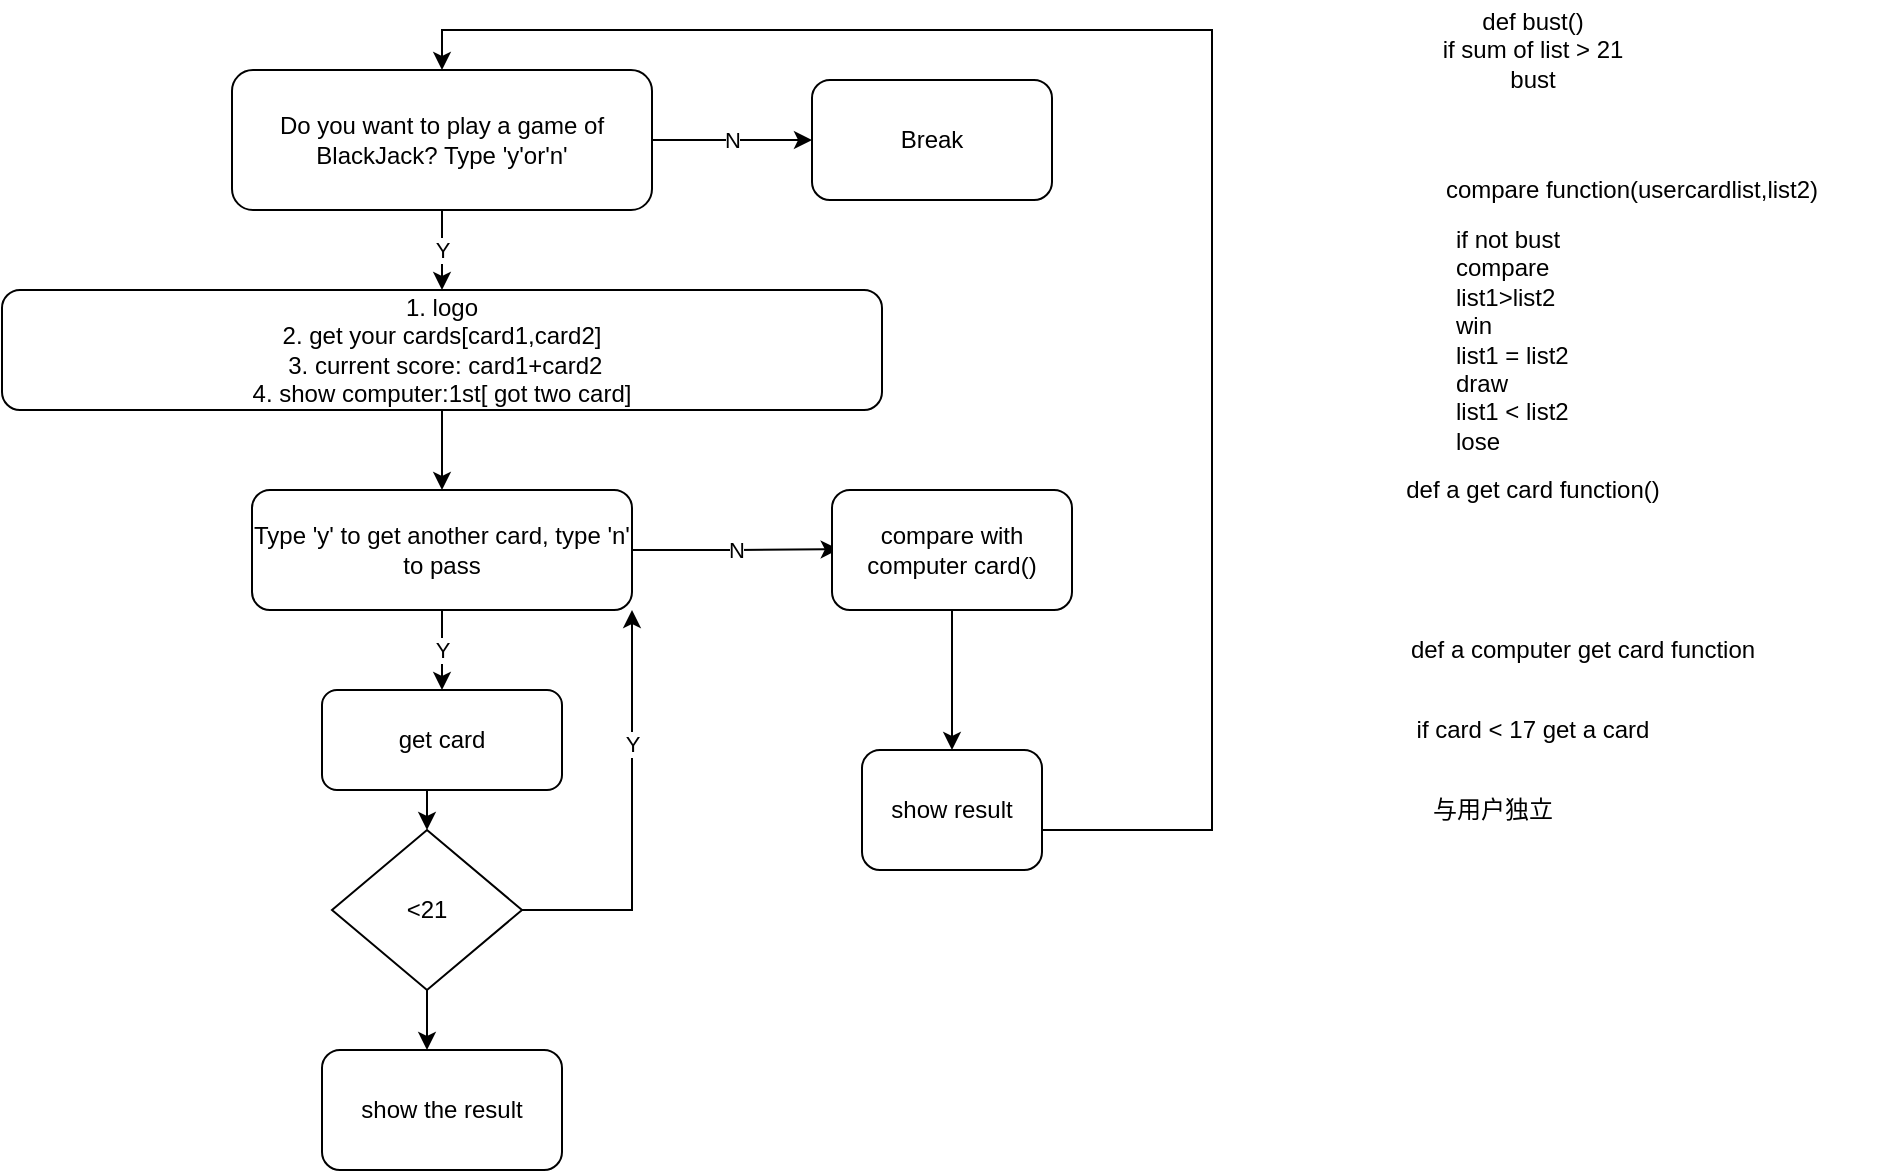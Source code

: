 <mxfile version="15.7.3" type="device"><diagram id="Cj_HbBLRH705CxUrPNhd" name="第 1 页"><mxGraphModel dx="1351" dy="1000" grid="1" gridSize="10" guides="1" tooltips="1" connect="1" arrows="1" fold="1" page="1" pageScale="1" pageWidth="3300" pageHeight="2339" math="0" shadow="0"><root><mxCell id="0"/><mxCell id="1" parent="0"/><mxCell id="voZ-dfzVjQHaZcjap3va-5" value="Y" style="edgeStyle=orthogonalEdgeStyle;rounded=0;orthogonalLoop=1;jettySize=auto;html=1;exitX=0.5;exitY=1;exitDx=0;exitDy=0;entryX=0.5;entryY=0;entryDx=0;entryDy=0;" edge="1" parent="1" source="voZ-dfzVjQHaZcjap3va-1" target="voZ-dfzVjQHaZcjap3va-8"><mxGeometry relative="1" as="geometry"><mxPoint x="495" y="200" as="targetPoint"/></mxGeometry></mxCell><mxCell id="voZ-dfzVjQHaZcjap3va-6" value="N" style="edgeStyle=orthogonalEdgeStyle;rounded=0;orthogonalLoop=1;jettySize=auto;html=1;exitX=1;exitY=0.5;exitDx=0;exitDy=0;entryX=0;entryY=0.5;entryDx=0;entryDy=0;" edge="1" parent="1" source="voZ-dfzVjQHaZcjap3va-1" target="voZ-dfzVjQHaZcjap3va-7"><mxGeometry relative="1" as="geometry"><mxPoint x="690" y="85" as="targetPoint"/></mxGeometry></mxCell><mxCell id="voZ-dfzVjQHaZcjap3va-1" value="Do you want to play a game of BlackJack? Type 'y'or'n'" style="rounded=1;whiteSpace=wrap;html=1;" vertex="1" parent="1"><mxGeometry x="390" y="50" width="210" height="70" as="geometry"/></mxCell><mxCell id="voZ-dfzVjQHaZcjap3va-7" value="Break" style="rounded=1;whiteSpace=wrap;html=1;" vertex="1" parent="1"><mxGeometry x="680" y="55" width="120" height="60" as="geometry"/></mxCell><mxCell id="voZ-dfzVjQHaZcjap3va-10" style="edgeStyle=orthogonalEdgeStyle;rounded=0;orthogonalLoop=1;jettySize=auto;html=1;exitX=0.5;exitY=1;exitDx=0;exitDy=0;entryX=0.5;entryY=0;entryDx=0;entryDy=0;" edge="1" parent="1" source="voZ-dfzVjQHaZcjap3va-8" target="voZ-dfzVjQHaZcjap3va-9"><mxGeometry relative="1" as="geometry"/></mxCell><mxCell id="voZ-dfzVjQHaZcjap3va-8" value="1. logo&lt;br&gt;2. get your cards[card1,card2]&lt;br&gt;&amp;nbsp;3. current score: card1+card2&lt;br&gt;4. show computer:1st[ got two card]" style="rounded=1;whiteSpace=wrap;html=1;" vertex="1" parent="1"><mxGeometry x="275" y="160" width="440" height="60" as="geometry"/></mxCell><mxCell id="voZ-dfzVjQHaZcjap3va-11" value="N" style="edgeStyle=orthogonalEdgeStyle;rounded=0;orthogonalLoop=1;jettySize=auto;html=1;exitX=1;exitY=0.5;exitDx=0;exitDy=0;entryX=0.014;entryY=0.496;entryDx=0;entryDy=0;entryPerimeter=0;" edge="1" parent="1" source="voZ-dfzVjQHaZcjap3va-9"><mxGeometry relative="1" as="geometry"><mxPoint x="693.36" y="289.64" as="targetPoint"/></mxGeometry></mxCell><mxCell id="voZ-dfzVjQHaZcjap3va-24" value="Y" style="edgeStyle=orthogonalEdgeStyle;rounded=0;orthogonalLoop=1;jettySize=auto;html=1;exitX=0.5;exitY=1;exitDx=0;exitDy=0;entryX=0.5;entryY=0;entryDx=0;entryDy=0;" edge="1" parent="1" source="voZ-dfzVjQHaZcjap3va-9" target="voZ-dfzVjQHaZcjap3va-25"><mxGeometry relative="1" as="geometry"><mxPoint x="495.333" y="350" as="targetPoint"/></mxGeometry></mxCell><mxCell id="voZ-dfzVjQHaZcjap3va-9" value="Type 'y' to get another card, type 'n' to pass" style="rounded=1;whiteSpace=wrap;html=1;" vertex="1" parent="1"><mxGeometry x="400" y="260" width="190" height="60" as="geometry"/></mxCell><mxCell id="voZ-dfzVjQHaZcjap3va-16" value="compare function(usercardlist,list2)" style="text;html=1;strokeColor=none;fillColor=none;align=center;verticalAlign=middle;whiteSpace=wrap;rounded=0;" vertex="1" parent="1"><mxGeometry x="960" y="90" width="260" height="40" as="geometry"/></mxCell><mxCell id="voZ-dfzVjQHaZcjap3va-17" value="if not bust&lt;br&gt;compare &lt;br&gt;list1&amp;gt;list2&lt;br&gt;win&lt;br&gt;list1 = list2&lt;br&gt;draw&lt;br&gt;list1 &amp;lt; list2&lt;br&gt;lose" style="text;html=1;strokeColor=none;fillColor=none;align=left;verticalAlign=middle;whiteSpace=wrap;rounded=0;" vertex="1" parent="1"><mxGeometry x="1000" y="130" width="70" height="110" as="geometry"/></mxCell><mxCell id="voZ-dfzVjQHaZcjap3va-18" value="def bust()&lt;br&gt;if sum of list &amp;gt; 21&lt;br&gt;bust" style="text;html=1;align=center;verticalAlign=middle;resizable=0;points=[];autosize=1;strokeColor=none;fillColor=none;" vertex="1" parent="1"><mxGeometry x="985" y="15" width="110" height="50" as="geometry"/></mxCell><mxCell id="voZ-dfzVjQHaZcjap3va-20" style="edgeStyle=orthogonalEdgeStyle;rounded=0;orthogonalLoop=1;jettySize=auto;html=1;exitX=0.5;exitY=1;exitDx=0;exitDy=0;entryX=0.5;entryY=0;entryDx=0;entryDy=0;" edge="1" parent="1" source="voZ-dfzVjQHaZcjap3va-19" target="voZ-dfzVjQHaZcjap3va-21"><mxGeometry relative="1" as="geometry"><mxPoint x="750.333" y="400" as="targetPoint"/></mxGeometry></mxCell><mxCell id="voZ-dfzVjQHaZcjap3va-19" value="&lt;span&gt;compare with computer card()&lt;/span&gt;" style="rounded=1;whiteSpace=wrap;html=1;align=center;" vertex="1" parent="1"><mxGeometry x="690" y="260" width="120" height="60" as="geometry"/></mxCell><mxCell id="voZ-dfzVjQHaZcjap3va-22" style="edgeStyle=orthogonalEdgeStyle;rounded=0;orthogonalLoop=1;jettySize=auto;html=1;exitX=1;exitY=0.5;exitDx=0;exitDy=0;entryX=0.5;entryY=0;entryDx=0;entryDy=0;" edge="1" parent="1" source="voZ-dfzVjQHaZcjap3va-21" target="voZ-dfzVjQHaZcjap3va-1"><mxGeometry relative="1" as="geometry"><mxPoint x="780" y="40" as="targetPoint"/><Array as="points"><mxPoint x="880" y="430"/><mxPoint x="880" y="30"/><mxPoint x="495" y="30"/></Array></mxGeometry></mxCell><mxCell id="voZ-dfzVjQHaZcjap3va-21" value="show result" style="rounded=1;whiteSpace=wrap;html=1;align=center;" vertex="1" parent="1"><mxGeometry x="705" y="390" width="90" height="60" as="geometry"/></mxCell><mxCell id="voZ-dfzVjQHaZcjap3va-23" value="def a get card function()&lt;br&gt;" style="text;html=1;align=center;verticalAlign=middle;resizable=0;points=[];autosize=1;strokeColor=none;fillColor=none;" vertex="1" parent="1"><mxGeometry x="970" y="250" width="140" height="20" as="geometry"/></mxCell><mxCell id="voZ-dfzVjQHaZcjap3va-26" style="edgeStyle=orthogonalEdgeStyle;rounded=0;orthogonalLoop=1;jettySize=auto;html=1;exitX=0.5;exitY=1;exitDx=0;exitDy=0;entryX=0.5;entryY=0;entryDx=0;entryDy=0;" edge="1" parent="1" source="voZ-dfzVjQHaZcjap3va-25" target="voZ-dfzVjQHaZcjap3va-27"><mxGeometry relative="1" as="geometry"><mxPoint x="495" y="450" as="targetPoint"/></mxGeometry></mxCell><mxCell id="voZ-dfzVjQHaZcjap3va-25" value="get card" style="rounded=1;whiteSpace=wrap;html=1;align=center;" vertex="1" parent="1"><mxGeometry x="435" y="360" width="120" height="50" as="geometry"/></mxCell><mxCell id="voZ-dfzVjQHaZcjap3va-28" style="edgeStyle=orthogonalEdgeStyle;rounded=0;orthogonalLoop=1;jettySize=auto;html=1;exitX=1;exitY=0.5;exitDx=0;exitDy=0;entryX=1;entryY=1;entryDx=0;entryDy=0;" edge="1" parent="1" source="voZ-dfzVjQHaZcjap3va-27" target="voZ-dfzVjQHaZcjap3va-9"><mxGeometry relative="1" as="geometry"/></mxCell><mxCell id="voZ-dfzVjQHaZcjap3va-30" value="Y" style="edgeLabel;html=1;align=center;verticalAlign=middle;resizable=0;points=[];" vertex="1" connectable="0" parent="voZ-dfzVjQHaZcjap3va-28"><mxGeometry x="0.346" relative="1" as="geometry"><mxPoint as="offset"/></mxGeometry></mxCell><mxCell id="voZ-dfzVjQHaZcjap3va-36" style="edgeStyle=orthogonalEdgeStyle;rounded=0;orthogonalLoop=1;jettySize=auto;html=1;" edge="1" parent="1" source="voZ-dfzVjQHaZcjap3va-27"><mxGeometry relative="1" as="geometry"><mxPoint x="487.5" y="540" as="targetPoint"/></mxGeometry></mxCell><mxCell id="voZ-dfzVjQHaZcjap3va-27" value="&amp;lt;21" style="rhombus;whiteSpace=wrap;html=1;align=center;" vertex="1" parent="1"><mxGeometry x="440" y="430" width="95" height="80" as="geometry"/></mxCell><mxCell id="voZ-dfzVjQHaZcjap3va-32" value="def a computer get card function" style="text;html=1;align=center;verticalAlign=middle;resizable=0;points=[];autosize=1;strokeColor=none;fillColor=none;" vertex="1" parent="1"><mxGeometry x="970" y="330" width="190" height="20" as="geometry"/></mxCell><mxCell id="voZ-dfzVjQHaZcjap3va-33" value="if card &amp;lt; 17 get a card" style="text;html=1;align=center;verticalAlign=middle;resizable=0;points=[];autosize=1;strokeColor=none;fillColor=none;" vertex="1" parent="1"><mxGeometry x="975" y="370" width="130" height="20" as="geometry"/></mxCell><mxCell id="voZ-dfzVjQHaZcjap3va-34" value="与用户独立" style="text;html=1;align=center;verticalAlign=middle;resizable=0;points=[];autosize=1;strokeColor=none;fillColor=none;" vertex="1" parent="1"><mxGeometry x="980" y="410" width="80" height="20" as="geometry"/></mxCell><mxCell id="voZ-dfzVjQHaZcjap3va-38" value="show the result" style="rounded=1;whiteSpace=wrap;html=1;align=center;" vertex="1" parent="1"><mxGeometry x="435" y="540" width="120" height="60" as="geometry"/></mxCell></root></mxGraphModel></diagram></mxfile>